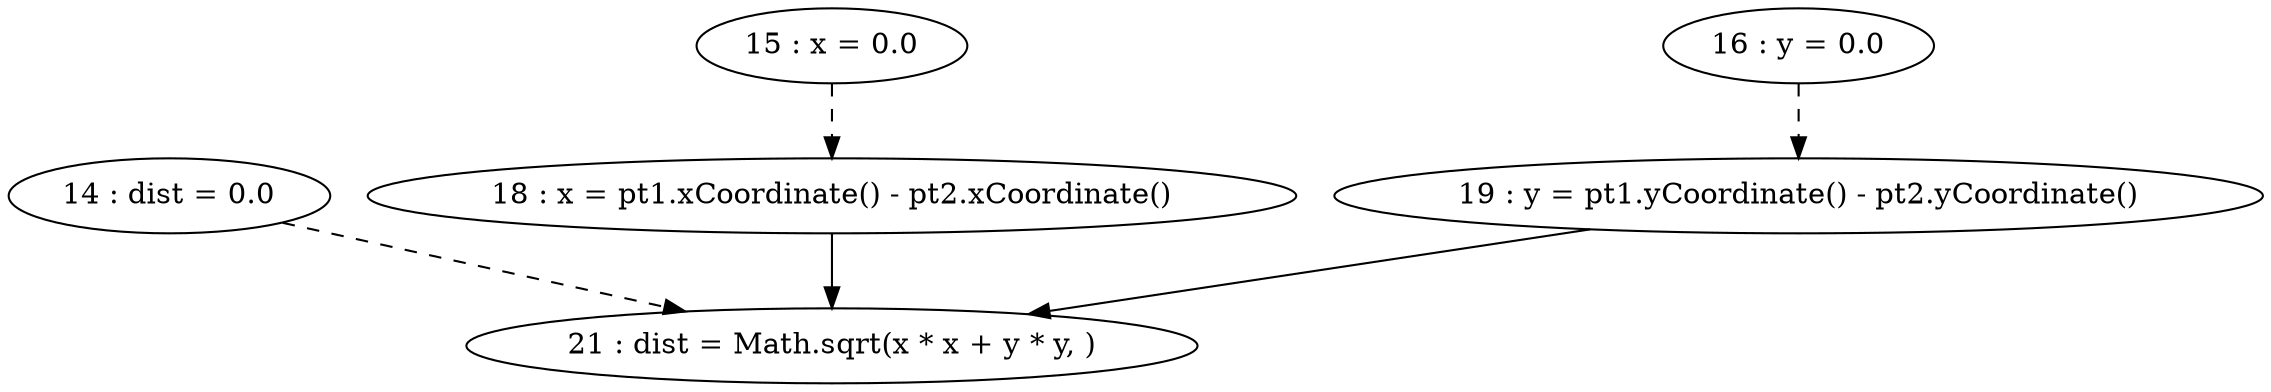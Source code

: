 digraph G {
"14 : dist = 0.0"
"14 : dist = 0.0" -> "21 : dist = Math.sqrt(x * x + y * y, )" [style=dashed]
"15 : x = 0.0"
"15 : x = 0.0" -> "18 : x = pt1.xCoordinate() - pt2.xCoordinate()" [style=dashed]
"16 : y = 0.0"
"16 : y = 0.0" -> "19 : y = pt1.yCoordinate() - pt2.yCoordinate()" [style=dashed]
"18 : x = pt1.xCoordinate() - pt2.xCoordinate()"
"18 : x = pt1.xCoordinate() - pt2.xCoordinate()" -> "21 : dist = Math.sqrt(x * x + y * y, )"
"19 : y = pt1.yCoordinate() - pt2.yCoordinate()"
"19 : y = pt1.yCoordinate() - pt2.yCoordinate()" -> "21 : dist = Math.sqrt(x * x + y * y, )"
"21 : dist = Math.sqrt(x * x + y * y, )"
}